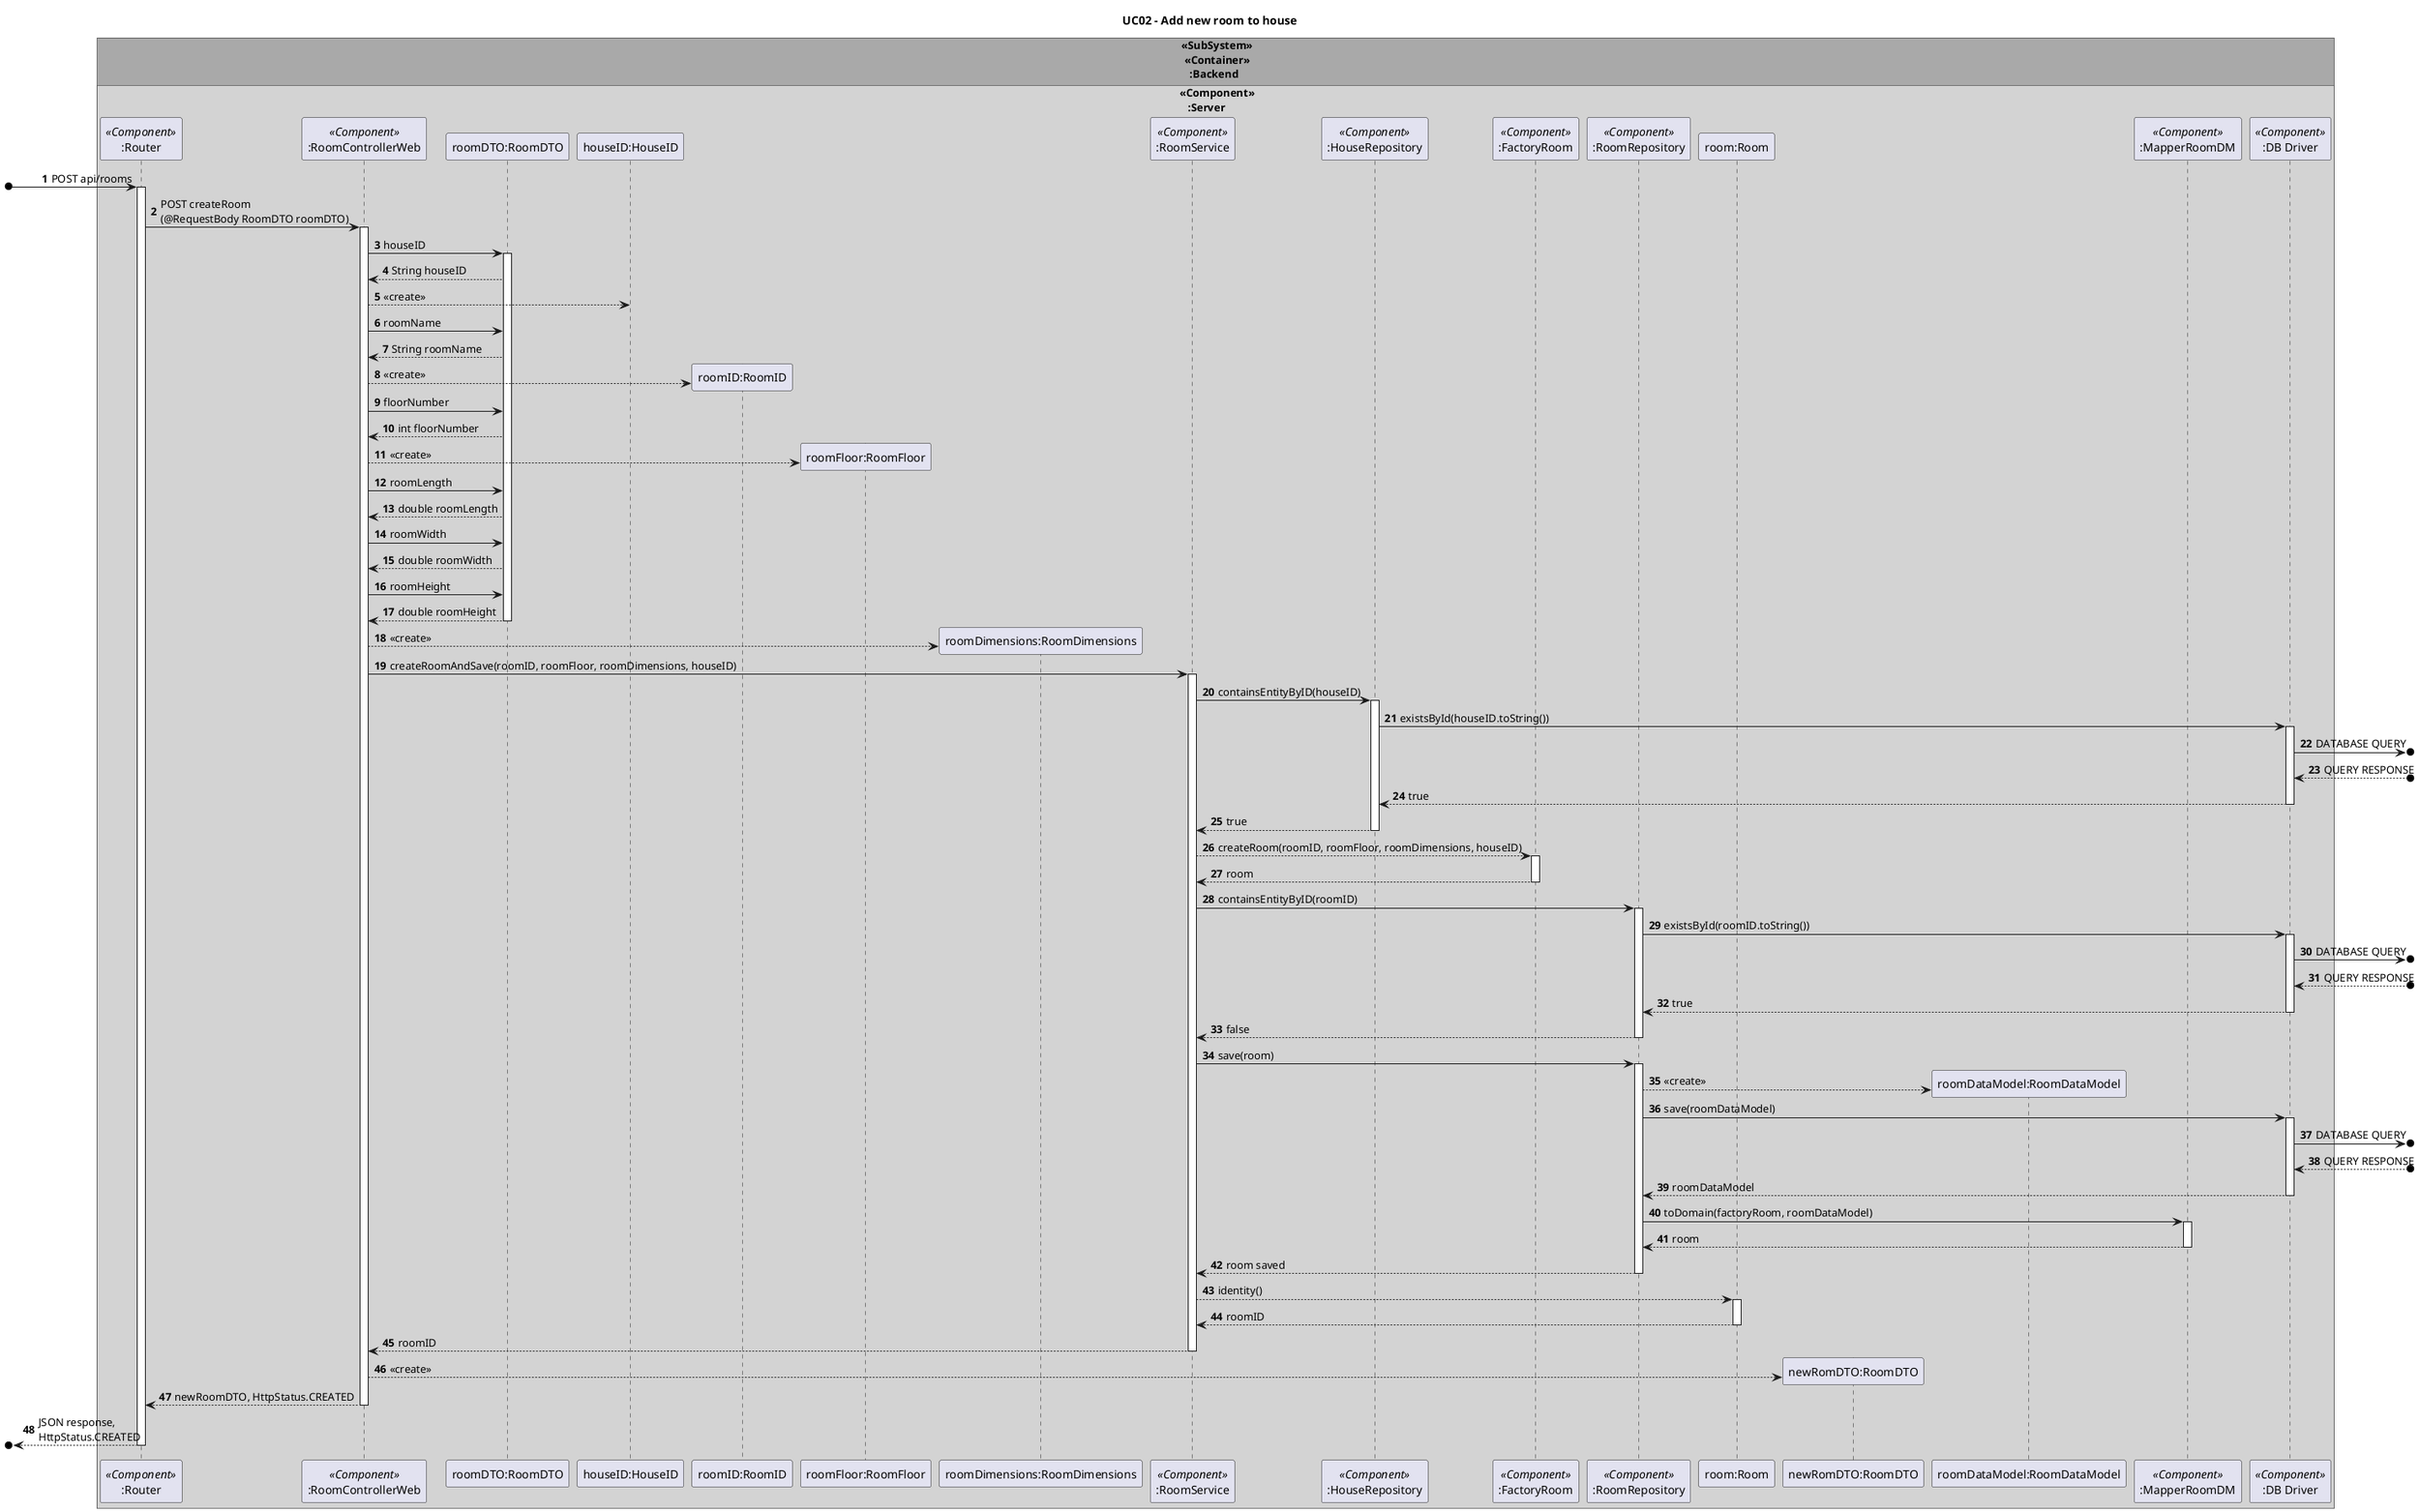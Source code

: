 @startuml
'https://plantuml.com/sequence-diagram
title UC02 - Add new room to house


autonumber
!pragma teoz true

box " <<SubSystem>>\n  <<Container>>\n    :Backend " #DarkGrey
box " <<Component>>\n    :Server" #LightGrey
participant ":Router" as Router <<Component>>
participant ":RoomControllerWeb" as RoomControllerWeb <<Component>>
participant "roomDTO:RoomDTO" as roomDTO
participant "houseID:HouseID" as houseID
participant "roomID:RoomID" as roomID
participant "roomFloor:RoomFloor" as roomFloor
participant "roomDimensions:RoomDimensions" as roomDimensions
participant ":RoomService" as RoomService <<Component>>
participant ":HouseRepository" as HouseRepository <<Component>>
participant ":FactoryRoom" as FactoryRoom <<Component>>
participant ":RoomRepository" as RoomRepository <<Component>>
participant "room:Room" as Room
participant "newRomDTO:RoomDTO" as roomDTO2
participant "roomDataModel:RoomDataModel" as RoomDataModel
participant ":MapperRoomDM" as MapperRoomDM <<Component>>
participant ":DB Driver" as DBDriver <<Component>>
end box
end box

[o-> Router: POST api/rooms
activate Router
Router -> RoomControllerWeb: POST createRoom\n(@RequestBody RoomDTO roomDTO)
activate RoomControllerWeb
RoomControllerWeb -> roomDTO: houseID
activate roomDTO
roomDTO --> RoomControllerWeb: String houseID
RoomControllerWeb --> houseID: <<create>>
RoomControllerWeb -> roomDTO: roomName
roomDTO --> RoomControllerWeb: String roomName
RoomControllerWeb --> roomID** : <<create>>
RoomControllerWeb -> roomDTO: floorNumber
roomDTO --> RoomControllerWeb: int floorNumber
RoomControllerWeb --> roomFloor**: <<create>>
RoomControllerWeb -> roomDTO: roomLength
roomDTO --> RoomControllerWeb: double roomLength
RoomControllerWeb -> roomDTO: roomWidth
roomDTO --> RoomControllerWeb: double roomWidth
RoomControllerWeb -> roomDTO: roomHeight
roomDTO --> RoomControllerWeb: double roomHeight
deactivate roomDTO
RoomControllerWeb --> roomDimensions**: <<create>>

RoomControllerWeb -> RoomService: createRoomAndSave(roomID, roomFloor, roomDimensions, houseID)
activate RoomService
RoomService -> HouseRepository: containsEntityByID(houseID)
activate HouseRepository
HouseRepository -> DBDriver: existsById(houseID.toString())
activate DBDriver
DBDriver ->o]: DATABASE QUERY
DBDriver <--o]: QUERY RESPONSE
DBDriver --> HouseRepository: true
deactivate DBDriver
HouseRepository --> RoomService: true
deactivate HouseRepository

RoomService --> FactoryRoom: createRoom(roomID, roomFloor, roomDimensions, houseID)
activate FactoryRoom
FactoryRoom --> RoomService: room
deactivate FactoryRoom

RoomService -> RoomRepository: containsEntityByID(roomID)
activate RoomRepository
RoomRepository -> DBDriver: existsById(roomID.toString())
activate DBDriver
DBDriver ->o]: DATABASE QUERY
DBDriver <--o]: QUERY RESPONSE
DBDriver --> RoomRepository: true
deactivate DBDriver
RoomRepository --> RoomService: false
deactivate RoomRepository

RoomService -> RoomRepository: save(room)
activate RoomRepository
RoomRepository --> RoomDataModel**:<<create>>
RoomRepository -> DBDriver: save(roomDataModel)
activate DBDriver
DBDriver ->o]: DATABASE QUERY
DBDriver <--o]: QUERY RESPONSE
DBDriver --> RoomRepository: roomDataModel
deactivate DBDriver
RoomRepository -> MapperRoomDM: toDomain(factoryRoom, roomDataModel)
activate MapperRoomDM
MapperRoomDM --> RoomRepository: room
deactivate MapperRoomDM

RoomRepository --> RoomService: room saved
deactivate RoomRepository

RoomService --> Room: identity()
activate Room
Room --> RoomService: roomID
deactivate Room

RoomService --> RoomControllerWeb: roomID
deactivate RoomService

RoomControllerWeb --> roomDTO2**: <<create>>
RoomControllerWeb --> Router: newRoomDTO, HttpStatus.CREATED
deactivate RoomControllerWeb
[o<-- Router: JSON response, \nHttpStatus.CREATED
deactivate Router
@enduml